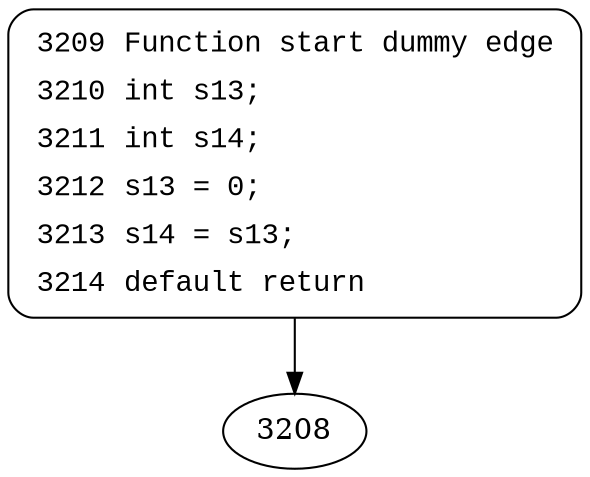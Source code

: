 digraph block3437 {
3209 [style="filled,bold" penwidth="1" fillcolor="white" fontname="Courier New" shape="Mrecord" label=<<table border="0" cellborder="0" cellpadding="3" bgcolor="white"><tr><td align="right">3209</td><td align="left">Function start dummy edge</td></tr><tr><td align="right">3210</td><td align="left">int s13;</td></tr><tr><td align="right">3211</td><td align="left">int s14;</td></tr><tr><td align="right">3212</td><td align="left">s13 = 0;</td></tr><tr><td align="right">3213</td><td align="left">s14 = s13;</td></tr><tr><td align="right">3214</td><td align="left">default return</td></tr></table>>]
3209 -> 3208[label=""]
}
